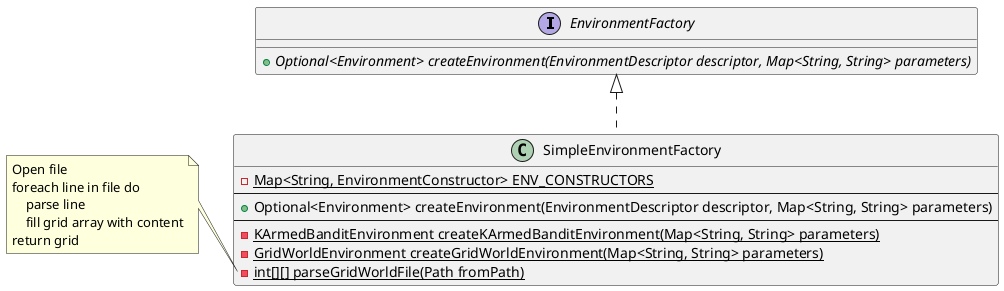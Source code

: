 @startuml

interface EnvironmentFactory {
    +{abstract}Optional<Environment> createEnvironment(EnvironmentDescriptor descriptor, Map<String, String> parameters)
}

class SimpleEnvironmentFactory {
    -{static} Map<String, EnvironmentConstructor> ENV_CONSTRUCTORS
    ---
    +Optional<Environment> createEnvironment(EnvironmentDescriptor descriptor, Map<String, String> parameters)
    ---
    -{static} KArmedBanditEnvironment createKArmedBanditEnvironment(Map<String, String> parameters)
    -{static} GridWorldEnvironment createGridWorldEnvironment(Map<String, String> parameters)
    -{static} int[][] parseGridWorldFile(Path fromPath)
}

note left of SimpleEnvironmentFactory::parseGridWorldFile
    Open file
    foreach line in file do
        parse line
        fill grid array with content
    return grid
end note

EnvironmentFactory <|.. SimpleEnvironmentFactory

@enduml